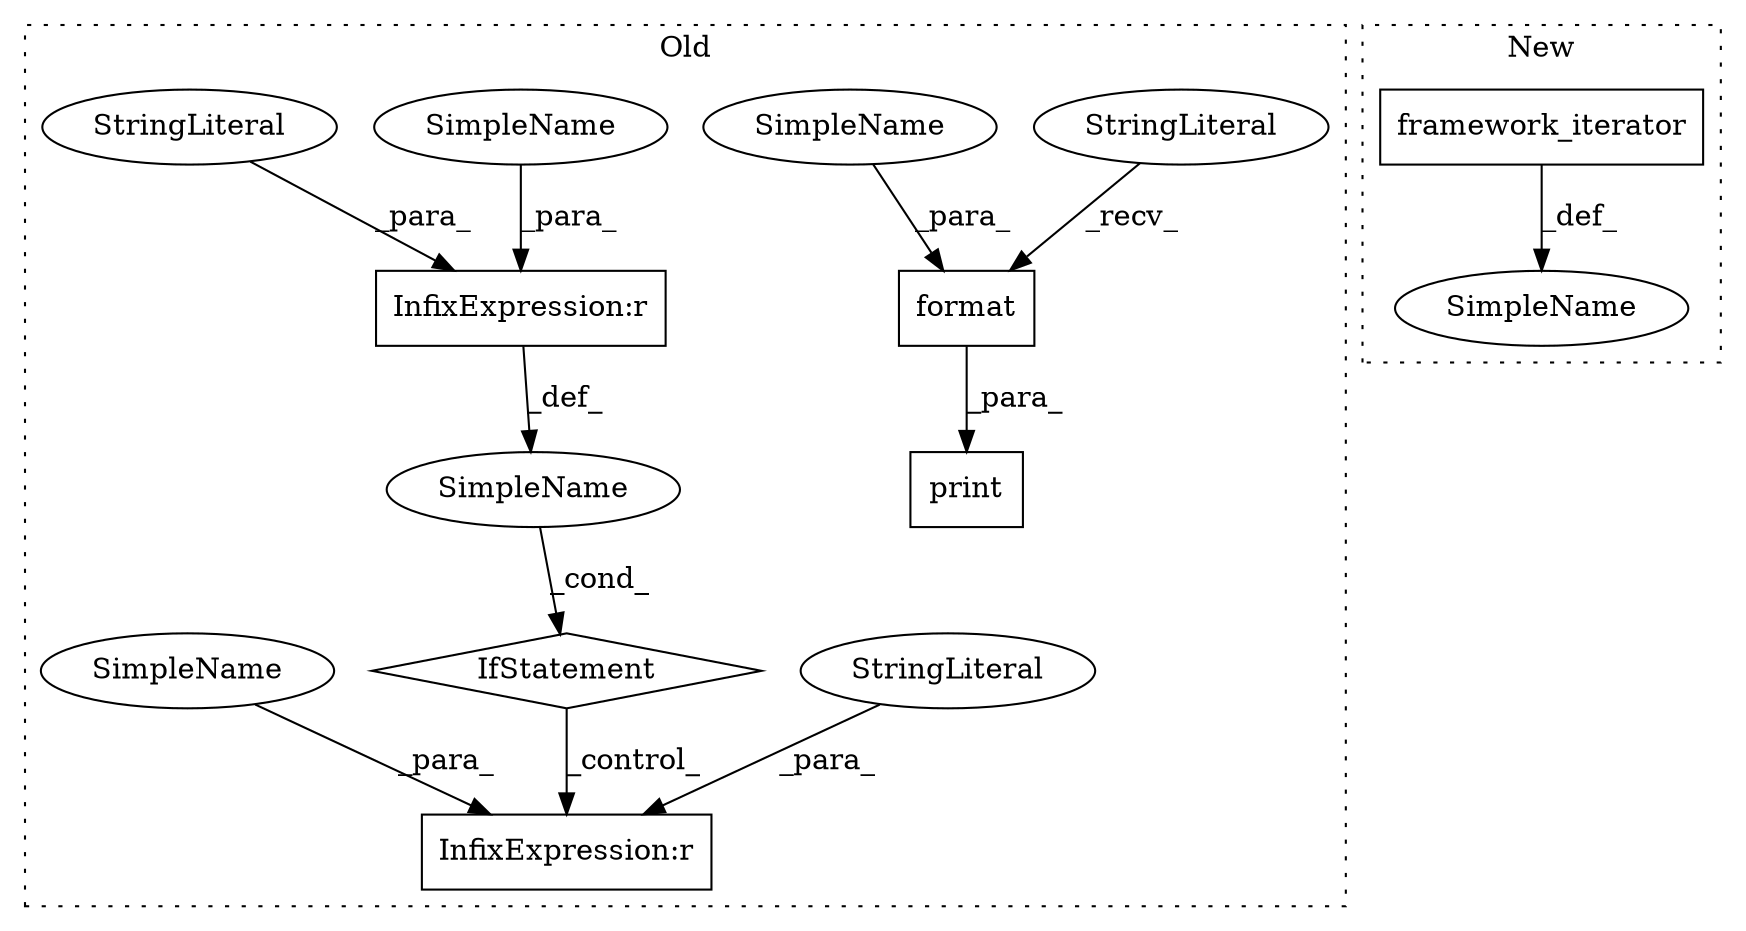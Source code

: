 digraph G {
subgraph cluster0 {
1 [label="print" a="32" s="633,664" l="6,1" shape="box"];
3 [label="format" a="32" s="654,663" l="7,1" shape="box"];
4 [label="StringLiteral" a="45" s="639" l="14" shape="ellipse"];
6 [label="InfixExpression:r" a="27" s="679" l="4" shape="box"];
7 [label="StringLiteral" a="45" s="683" l="7" shape="ellipse"];
8 [label="InfixExpression:r" a="27" s="790" l="4" shape="box"];
9 [label="StringLiteral" a="45" s="794" l="7" shape="ellipse"];
10 [label="SimpleName" a="42" s="" l="" shape="ellipse"];
11 [label="IfStatement" a="25" s="673,690" l="4,2" shape="diamond"];
12 [label="SimpleName" a="42" s="661" l="2" shape="ellipse"];
13 [label="SimpleName" a="42" s="677" l="2" shape="ellipse"];
14 [label="SimpleName" a="42" s="788" l="2" shape="ellipse"];
label = "Old";
style="dotted";
}
subgraph cluster1 {
2 [label="framework_iterator" a="32" s="639,691" l="19,1" shape="box"];
5 [label="SimpleName" a="42" s="635" l="1" shape="ellipse"];
label = "New";
style="dotted";
}
2 -> 5 [label="_def_"];
3 -> 1 [label="_para_"];
4 -> 3 [label="_recv_"];
6 -> 10 [label="_def_"];
7 -> 6 [label="_para_"];
9 -> 8 [label="_para_"];
10 -> 11 [label="_cond_"];
11 -> 8 [label="_control_"];
12 -> 3 [label="_para_"];
13 -> 6 [label="_para_"];
14 -> 8 [label="_para_"];
}